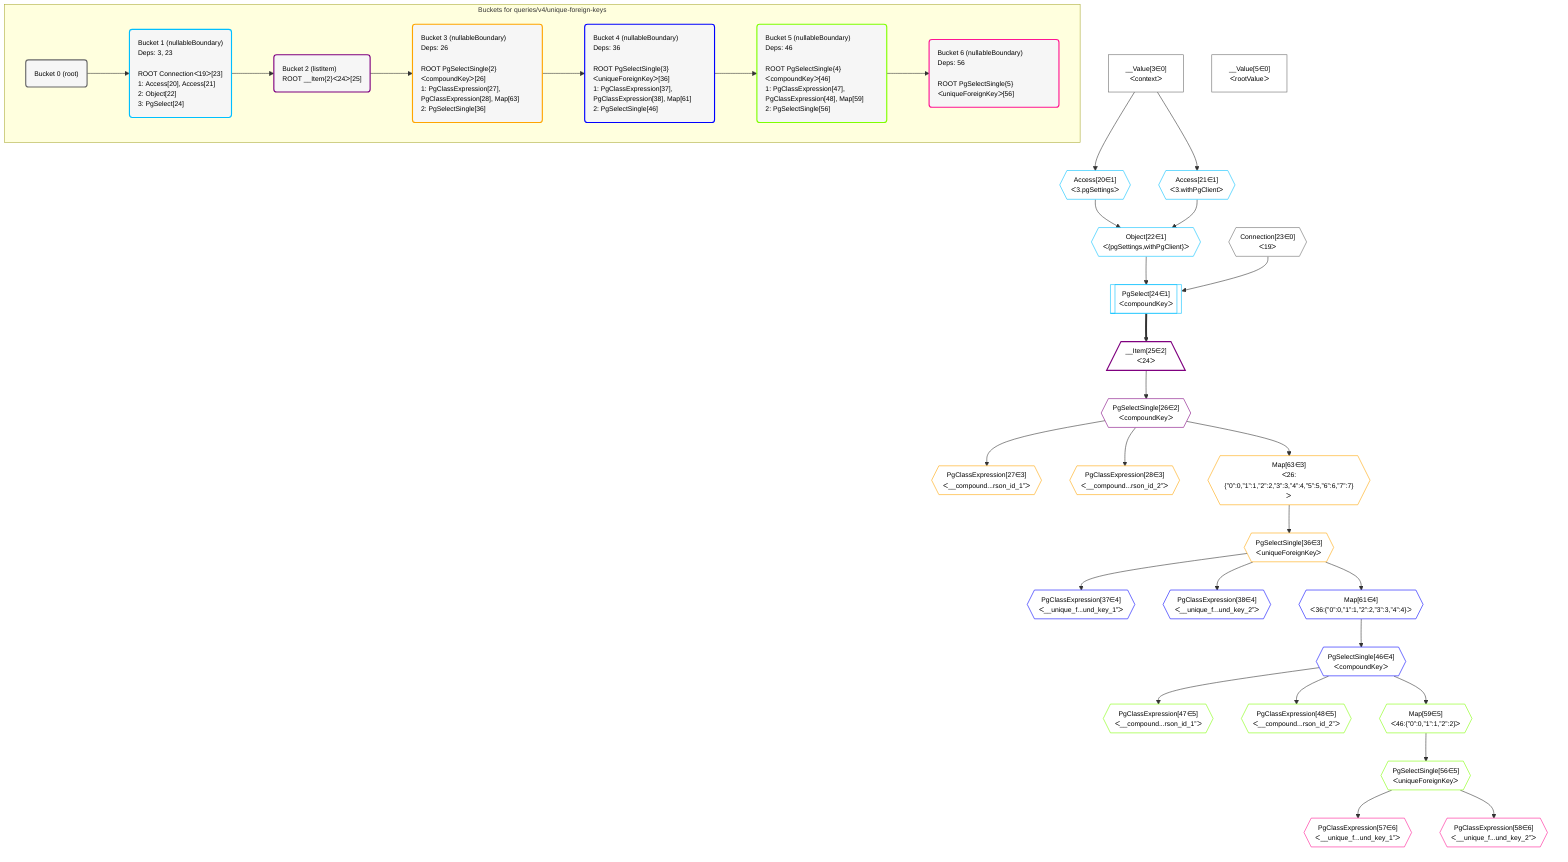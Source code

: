 %%{init: {'themeVariables': { 'fontSize': '12px'}}}%%
graph TD
    classDef path fill:#eee,stroke:#000,color:#000
    classDef plan fill:#fff,stroke-width:1px,color:#000
    classDef itemplan fill:#fff,stroke-width:2px,color:#000
    classDef unbatchedplan fill:#dff,stroke-width:1px,color:#000
    classDef sideeffectplan fill:#fcc,stroke-width:2px,color:#000
    classDef bucket fill:#f6f6f6,color:#000,stroke-width:2px,text-align:left


    %% define steps
    __Value3["__Value[3∈0]<br />ᐸcontextᐳ"]:::plan
    __Value5["__Value[5∈0]<br />ᐸrootValueᐳ"]:::plan
    Access20{{"Access[20∈1]<br />ᐸ3.pgSettingsᐳ"}}:::plan
    Access21{{"Access[21∈1]<br />ᐸ3.withPgClientᐳ"}}:::plan
    Object22{{"Object[22∈1]<br />ᐸ{pgSettings,withPgClient}ᐳ"}}:::plan
    Connection23{{"Connection[23∈0]<br />ᐸ19ᐳ"}}:::plan
    PgSelect24[["PgSelect[24∈1]<br />ᐸcompoundKeyᐳ"]]:::plan
    __Item25[/"__Item[25∈2]<br />ᐸ24ᐳ"\]:::itemplan
    PgSelectSingle26{{"PgSelectSingle[26∈2]<br />ᐸcompoundKeyᐳ"}}:::plan
    PgClassExpression27{{"PgClassExpression[27∈3]<br />ᐸ__compound...rson_id_1”ᐳ"}}:::plan
    PgClassExpression28{{"PgClassExpression[28∈3]<br />ᐸ__compound...rson_id_2”ᐳ"}}:::plan
    Map63{{"Map[63∈3]<br />ᐸ26:{”0”:0,”1”:1,”2”:2,”3”:3,”4”:4,”5”:5,”6”:6,”7”:7}ᐳ"}}:::plan
    PgSelectSingle36{{"PgSelectSingle[36∈3]<br />ᐸuniqueForeignKeyᐳ"}}:::plan
    PgClassExpression37{{"PgClassExpression[37∈4]<br />ᐸ__unique_f...und_key_1”ᐳ"}}:::plan
    PgClassExpression38{{"PgClassExpression[38∈4]<br />ᐸ__unique_f...und_key_2”ᐳ"}}:::plan
    Map61{{"Map[61∈4]<br />ᐸ36:{”0”:0,”1”:1,”2”:2,”3”:3,”4”:4}ᐳ"}}:::plan
    PgSelectSingle46{{"PgSelectSingle[46∈4]<br />ᐸcompoundKeyᐳ"}}:::plan
    PgClassExpression47{{"PgClassExpression[47∈5]<br />ᐸ__compound...rson_id_1”ᐳ"}}:::plan
    PgClassExpression48{{"PgClassExpression[48∈5]<br />ᐸ__compound...rson_id_2”ᐳ"}}:::plan
    Map59{{"Map[59∈5]<br />ᐸ46:{”0”:0,”1”:1,”2”:2}ᐳ"}}:::plan
    PgSelectSingle56{{"PgSelectSingle[56∈5]<br />ᐸuniqueForeignKeyᐳ"}}:::plan
    PgClassExpression57{{"PgClassExpression[57∈6]<br />ᐸ__unique_f...und_key_1”ᐳ"}}:::plan
    PgClassExpression58{{"PgClassExpression[58∈6]<br />ᐸ__unique_f...und_key_2”ᐳ"}}:::plan

    %% plan dependencies
    __Value3 --> Access20
    __Value3 --> Access21
    Access20 & Access21 --> Object22
    Object22 & Connection23 --> PgSelect24
    PgSelect24 ==> __Item25
    __Item25 --> PgSelectSingle26
    PgSelectSingle26 --> PgClassExpression27
    PgSelectSingle26 --> PgClassExpression28
    PgSelectSingle26 --> Map63
    Map63 --> PgSelectSingle36
    PgSelectSingle36 --> PgClassExpression37
    PgSelectSingle36 --> PgClassExpression38
    PgSelectSingle36 --> Map61
    Map61 --> PgSelectSingle46
    PgSelectSingle46 --> PgClassExpression47
    PgSelectSingle46 --> PgClassExpression48
    PgSelectSingle46 --> Map59
    Map59 --> PgSelectSingle56
    PgSelectSingle56 --> PgClassExpression57
    PgSelectSingle56 --> PgClassExpression58

    subgraph "Buckets for queries/v4/unique-foreign-keys"
    Bucket0("Bucket 0 (root)"):::bucket
    classDef bucket0 stroke:#696969
    class Bucket0,__Value3,__Value5,Connection23 bucket0
    Bucket1("Bucket 1 (nullableBoundary)<br />Deps: 3, 23<br /><br />ROOT Connectionᐸ19ᐳ[23]<br />1: Access[20], Access[21]<br />2: Object[22]<br />3: PgSelect[24]"):::bucket
    classDef bucket1 stroke:#00bfff
    class Bucket1,Access20,Access21,Object22,PgSelect24 bucket1
    Bucket2("Bucket 2 (listItem)<br />ROOT __Item{2}ᐸ24ᐳ[25]"):::bucket
    classDef bucket2 stroke:#7f007f
    class Bucket2,__Item25,PgSelectSingle26 bucket2
    Bucket3("Bucket 3 (nullableBoundary)<br />Deps: 26<br /><br />ROOT PgSelectSingle{2}ᐸcompoundKeyᐳ[26]<br />1: PgClassExpression[27], PgClassExpression[28], Map[63]<br />2: PgSelectSingle[36]"):::bucket
    classDef bucket3 stroke:#ffa500
    class Bucket3,PgClassExpression27,PgClassExpression28,PgSelectSingle36,Map63 bucket3
    Bucket4("Bucket 4 (nullableBoundary)<br />Deps: 36<br /><br />ROOT PgSelectSingle{3}ᐸuniqueForeignKeyᐳ[36]<br />1: PgClassExpression[37], PgClassExpression[38], Map[61]<br />2: PgSelectSingle[46]"):::bucket
    classDef bucket4 stroke:#0000ff
    class Bucket4,PgClassExpression37,PgClassExpression38,PgSelectSingle46,Map61 bucket4
    Bucket5("Bucket 5 (nullableBoundary)<br />Deps: 46<br /><br />ROOT PgSelectSingle{4}ᐸcompoundKeyᐳ[46]<br />1: PgClassExpression[47], PgClassExpression[48], Map[59]<br />2: PgSelectSingle[56]"):::bucket
    classDef bucket5 stroke:#7fff00
    class Bucket5,PgClassExpression47,PgClassExpression48,PgSelectSingle56,Map59 bucket5
    Bucket6("Bucket 6 (nullableBoundary)<br />Deps: 56<br /><br />ROOT PgSelectSingle{5}ᐸuniqueForeignKeyᐳ[56]"):::bucket
    classDef bucket6 stroke:#ff1493
    class Bucket6,PgClassExpression57,PgClassExpression58 bucket6
    Bucket0 --> Bucket1
    Bucket1 --> Bucket2
    Bucket2 --> Bucket3
    Bucket3 --> Bucket4
    Bucket4 --> Bucket5
    Bucket5 --> Bucket6
    end
